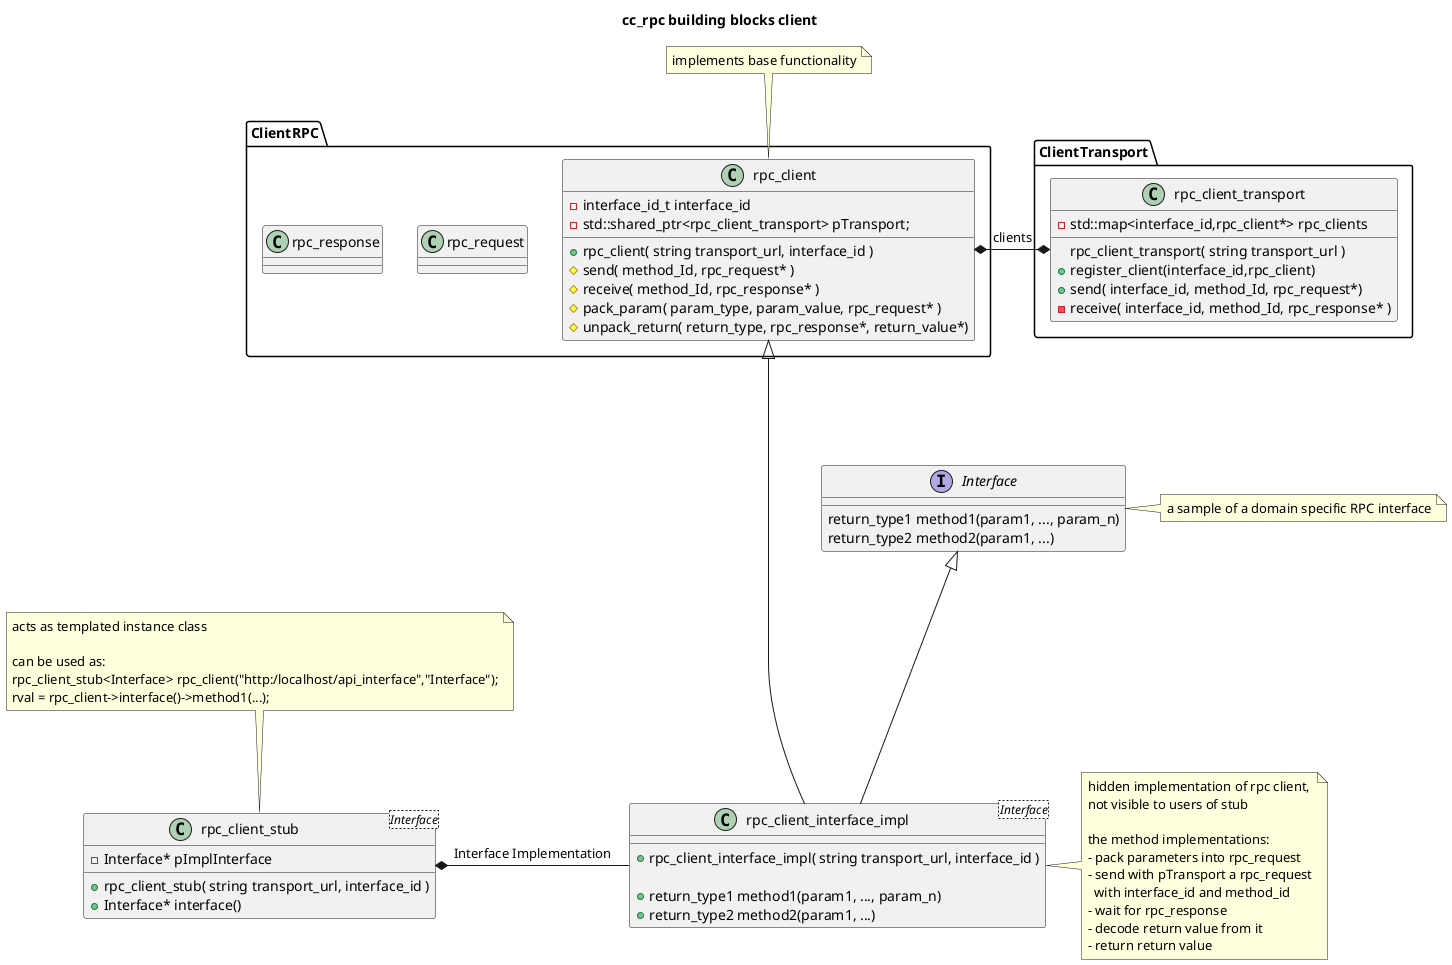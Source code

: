 @startuml

title cc_rpc building blocks client


'rpc_client <|-- rpc_client_interface_impl

package ClientRPC {


class rpc_client {
+rpc_client( string transport_url, interface_id )
#send( method_Id, rpc_request* )
#receive( method_Id, rpc_response* )
#pack_param( param_type, param_value, rpc_request* )
#unpack_return( return_type, rpc_response*, return_value*)
-interface_id_t interface_id
-std::shared_ptr<rpc_client_transport> pTransport;
}

class rpc_request

class rpc_response

}

note top of rpc_client
implements base functionality
end note


class rpc_client_stub <Interface> {
+rpc_client_stub( string transport_url, interface_id )
+Interface* interface()
-Interface* pImplInterface
}

note top of rpc_client_stub
acts as templated instance class 

can be used as:
rpc_client_stub<Interface> rpc_client("http:/localhost/api_interface","Interface");
rval = rpc_client->interface()->method1(...);
end note

interface Interface {
    return_type1 method1(param1, ..., param_n)
    return_type2 method2(param1, ...)
}

note right of Interface
a sample of a domain specific RPC interface
end Note

class rpc_client_interface_impl<Interface> {
+rpc_client_interface_impl( string transport_url, interface_id )

+return_type1 method1(param1, ..., param_n)
+return_type2 method2(param1, ...)

}
rpc_client_stub *- rpc_client_interface_impl: Interface Implementation

note right of rpc_client_interface_impl
hidden implementation of rpc client,
not visible to users of stub

the method implementations:
- pack parameters into rpc_request
- send with pTransport a rpc_request
  with interface_id and method_id
- wait for rpc_response
- decode return value from it
- return return value
end note

rpc_client <|----- rpc_client_interface_impl
Interface <|--- rpc_client_interface_impl

package ClientTransport {
class rpc_client_transport {
rpc_client_transport( string transport_url )
+register_client(interface_id,rpc_client)
+send( interface_id, method_Id, rpc_request*)
-receive( interface_id, method_Id, rpc_response* )

-std::map<interface_id,rpc_client*> rpc_clients
}
}

rpc_client *- rpc_client_transport
rpc_client_transport *- rpc_client: clients

@enduml